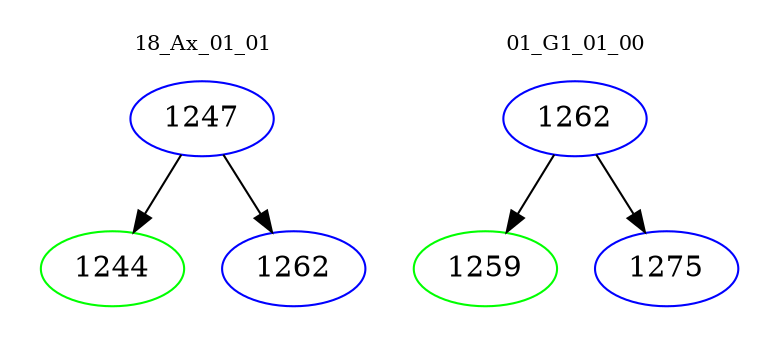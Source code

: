 digraph{
subgraph cluster_0 {
color = white
label = "18_Ax_01_01";
fontsize=10;
T0_1247 [label="1247", color="blue"]
T0_1247 -> T0_1244 [color="black"]
T0_1244 [label="1244", color="green"]
T0_1247 -> T0_1262 [color="black"]
T0_1262 [label="1262", color="blue"]
}
subgraph cluster_1 {
color = white
label = "01_G1_01_00";
fontsize=10;
T1_1262 [label="1262", color="blue"]
T1_1262 -> T1_1259 [color="black"]
T1_1259 [label="1259", color="green"]
T1_1262 -> T1_1275 [color="black"]
T1_1275 [label="1275", color="blue"]
}
}
